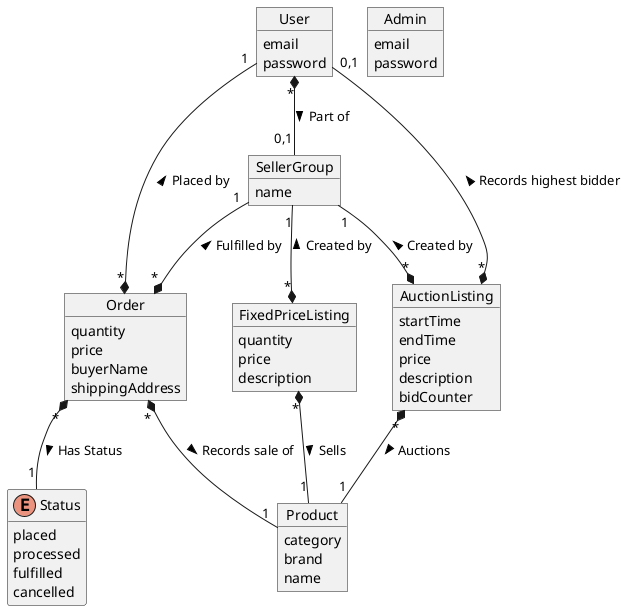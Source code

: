 @startuml domainModel
hide empty members

object User {
    email
    password
}

object SellerGroup {
    name
}

object Admin {
    email
    password
}

object Product {
    category
    brand
    name
}

object FixedPriceListing {
    quantity
    price
    description
}

object AuctionListing {
    startTime
    endTime
    price
    description
    bidCounter
}

object Order {
    quantity
    price
    buyerName
    shippingAddress
}

enum Status {
    placed
    processed
    fulfilled
    cancelled
}

SellerGroup       "1"   --* "*"   FixedPriceListing : < Created by
FixedPriceListing "*"   *-- "1"   Product           : > Sells
AuctionListing    "*"   *-- "1"   Product           : > Auctions
User              "0,1" --* "*"   AuctionListing    : < Records highest bidder
SellerGroup       "1"   --* "*"   AuctionListing    : < Created by
User              "1"   --* "*"   Order             : < Placed by
SellerGroup       "1"   --* "*"   Order             : < Fulfilled by
Order             "*"   *-- "1"   Product           : > Records sale of
User              "*"   *-- "0,1" SellerGroup       : > Part of
Order             "*"   *-- "1"   Status            : > Has Status

@enduml
